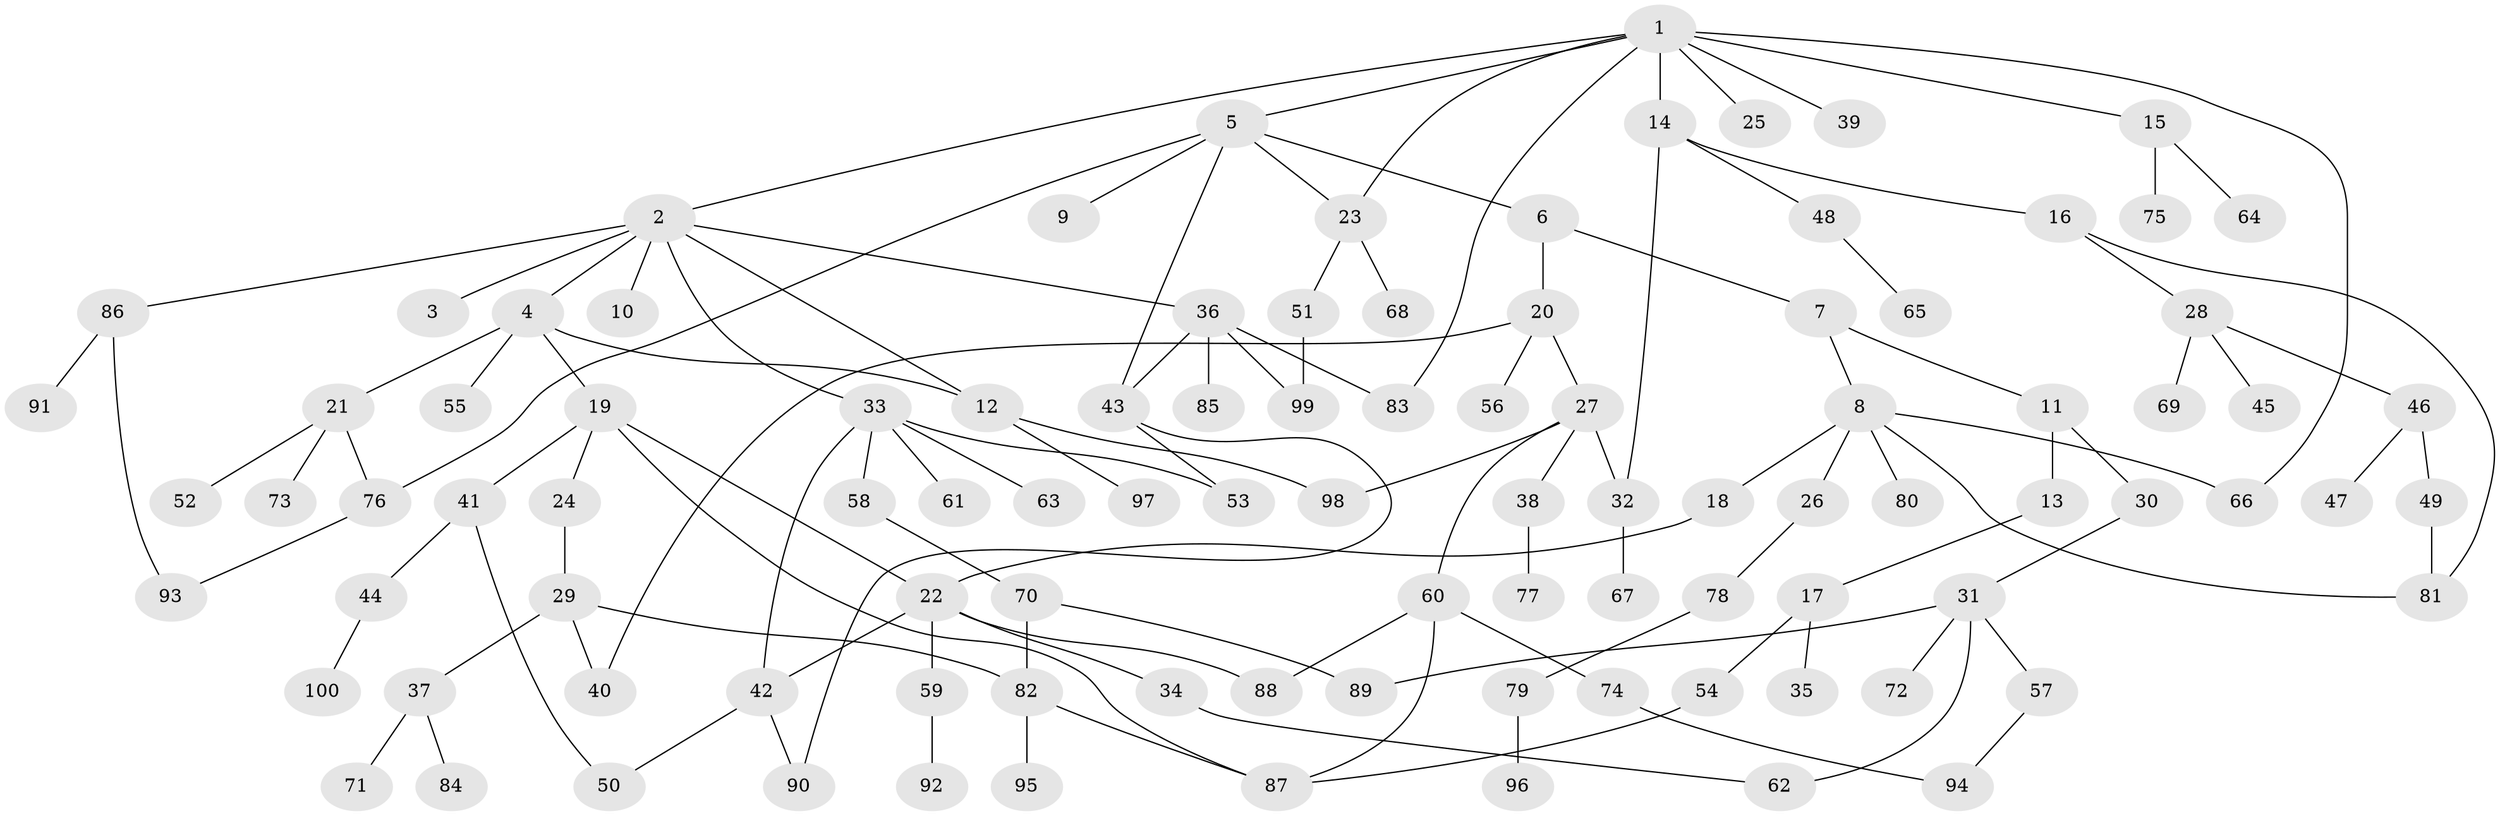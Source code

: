 // Generated by graph-tools (version 1.1) at 2025/54/02/21/25 11:54:43]
// undirected, 100 vertices, 125 edges
graph export_dot {
graph [start="1"]
  node [color=gray90,style=filled];
  1;
  2;
  3;
  4;
  5;
  6;
  7;
  8;
  9;
  10;
  11;
  12;
  13;
  14;
  15;
  16;
  17;
  18;
  19;
  20;
  21;
  22;
  23;
  24;
  25;
  26;
  27;
  28;
  29;
  30;
  31;
  32;
  33;
  34;
  35;
  36;
  37;
  38;
  39;
  40;
  41;
  42;
  43;
  44;
  45;
  46;
  47;
  48;
  49;
  50;
  51;
  52;
  53;
  54;
  55;
  56;
  57;
  58;
  59;
  60;
  61;
  62;
  63;
  64;
  65;
  66;
  67;
  68;
  69;
  70;
  71;
  72;
  73;
  74;
  75;
  76;
  77;
  78;
  79;
  80;
  81;
  82;
  83;
  84;
  85;
  86;
  87;
  88;
  89;
  90;
  91;
  92;
  93;
  94;
  95;
  96;
  97;
  98;
  99;
  100;
  1 -- 2;
  1 -- 5;
  1 -- 14;
  1 -- 15;
  1 -- 25;
  1 -- 39;
  1 -- 23;
  1 -- 66;
  1 -- 83;
  2 -- 3;
  2 -- 4;
  2 -- 10;
  2 -- 33;
  2 -- 36;
  2 -- 86;
  2 -- 12;
  4 -- 12;
  4 -- 19;
  4 -- 21;
  4 -- 55;
  5 -- 6;
  5 -- 9;
  5 -- 23;
  5 -- 76;
  5 -- 43;
  6 -- 7;
  6 -- 20;
  7 -- 8;
  7 -- 11;
  8 -- 18;
  8 -- 26;
  8 -- 66;
  8 -- 80;
  8 -- 81;
  11 -- 13;
  11 -- 30;
  12 -- 97;
  12 -- 98;
  13 -- 17;
  14 -- 16;
  14 -- 48;
  14 -- 32;
  15 -- 64;
  15 -- 75;
  16 -- 28;
  16 -- 81;
  17 -- 35;
  17 -- 54;
  18 -- 22;
  19 -- 22;
  19 -- 24;
  19 -- 41;
  19 -- 87;
  20 -- 27;
  20 -- 56;
  20 -- 40;
  21 -- 52;
  21 -- 73;
  21 -- 76;
  22 -- 34;
  22 -- 59;
  22 -- 88;
  22 -- 42;
  23 -- 51;
  23 -- 68;
  24 -- 29;
  26 -- 78;
  27 -- 32;
  27 -- 38;
  27 -- 60;
  27 -- 98;
  28 -- 45;
  28 -- 46;
  28 -- 69;
  29 -- 37;
  29 -- 40;
  29 -- 82;
  30 -- 31;
  31 -- 57;
  31 -- 72;
  31 -- 89;
  31 -- 62;
  32 -- 67;
  33 -- 42;
  33 -- 53;
  33 -- 58;
  33 -- 61;
  33 -- 63;
  34 -- 62;
  36 -- 43;
  36 -- 83;
  36 -- 85;
  36 -- 99;
  37 -- 71;
  37 -- 84;
  38 -- 77;
  41 -- 44;
  41 -- 50;
  42 -- 90;
  42 -- 50;
  43 -- 90;
  43 -- 53;
  44 -- 100;
  46 -- 47;
  46 -- 49;
  48 -- 65;
  49 -- 81;
  51 -- 99;
  54 -- 87;
  57 -- 94;
  58 -- 70;
  59 -- 92;
  60 -- 74;
  60 -- 87;
  60 -- 88;
  70 -- 82;
  70 -- 89;
  74 -- 94;
  76 -- 93;
  78 -- 79;
  79 -- 96;
  82 -- 95;
  82 -- 87;
  86 -- 91;
  86 -- 93;
}
